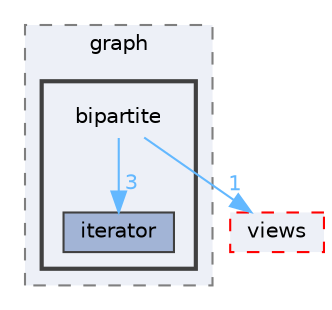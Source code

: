 digraph "/home/runner/work/vclib/vclib/include/vclib/space/graph/bipartite"
{
 // LATEX_PDF_SIZE
  bgcolor="transparent";
  edge [fontname=Helvetica,fontsize=10,labelfontname=Helvetica,labelfontsize=10];
  node [fontname=Helvetica,fontsize=10,shape=box,height=0.2,width=0.4];
  compound=true
  subgraph clusterdir_3b9241111c754f934b0c850b9c138b7a {
    graph [ bgcolor="#edf0f7", pencolor="grey50", label="graph", fontname=Helvetica,fontsize=10 style="filled,dashed", URL="dir_3b9241111c754f934b0c850b9c138b7a.html",tooltip=""]
  subgraph clusterdir_c0e06cbe0e134c2bdaf49e0025586a9e {
    graph [ bgcolor="#edf0f7", pencolor="grey25", label="", fontname=Helvetica,fontsize=10 style="filled,bold", URL="dir_c0e06cbe0e134c2bdaf49e0025586a9e.html",tooltip=""]
    dir_c0e06cbe0e134c2bdaf49e0025586a9e [shape=plaintext, label="bipartite"];
  dir_e29ec2fbaf497c51e6cdf273f44e61f1 [label="iterator", fillcolor="#a2b4d6", color="grey25", style="filled", URL="dir_e29ec2fbaf497c51e6cdf273f44e61f1.html",tooltip=""];
  }
  }
  dir_73c7b2964be4f83c14fe98a3a9281ec6 [label="views", fillcolor="#edf0f7", color="red", style="filled,dashed", URL="dir_73c7b2964be4f83c14fe98a3a9281ec6.html",tooltip=""];
  dir_c0e06cbe0e134c2bdaf49e0025586a9e->dir_73c7b2964be4f83c14fe98a3a9281ec6 [headlabel="1", labeldistance=1.5 headhref="dir_000001_000058.html" color="steelblue1" fontcolor="steelblue1"];
  dir_c0e06cbe0e134c2bdaf49e0025586a9e->dir_e29ec2fbaf497c51e6cdf273f44e61f1 [headlabel="3", labeldistance=1.5 headhref="dir_000001_000025.html" color="steelblue1" fontcolor="steelblue1"];
}
